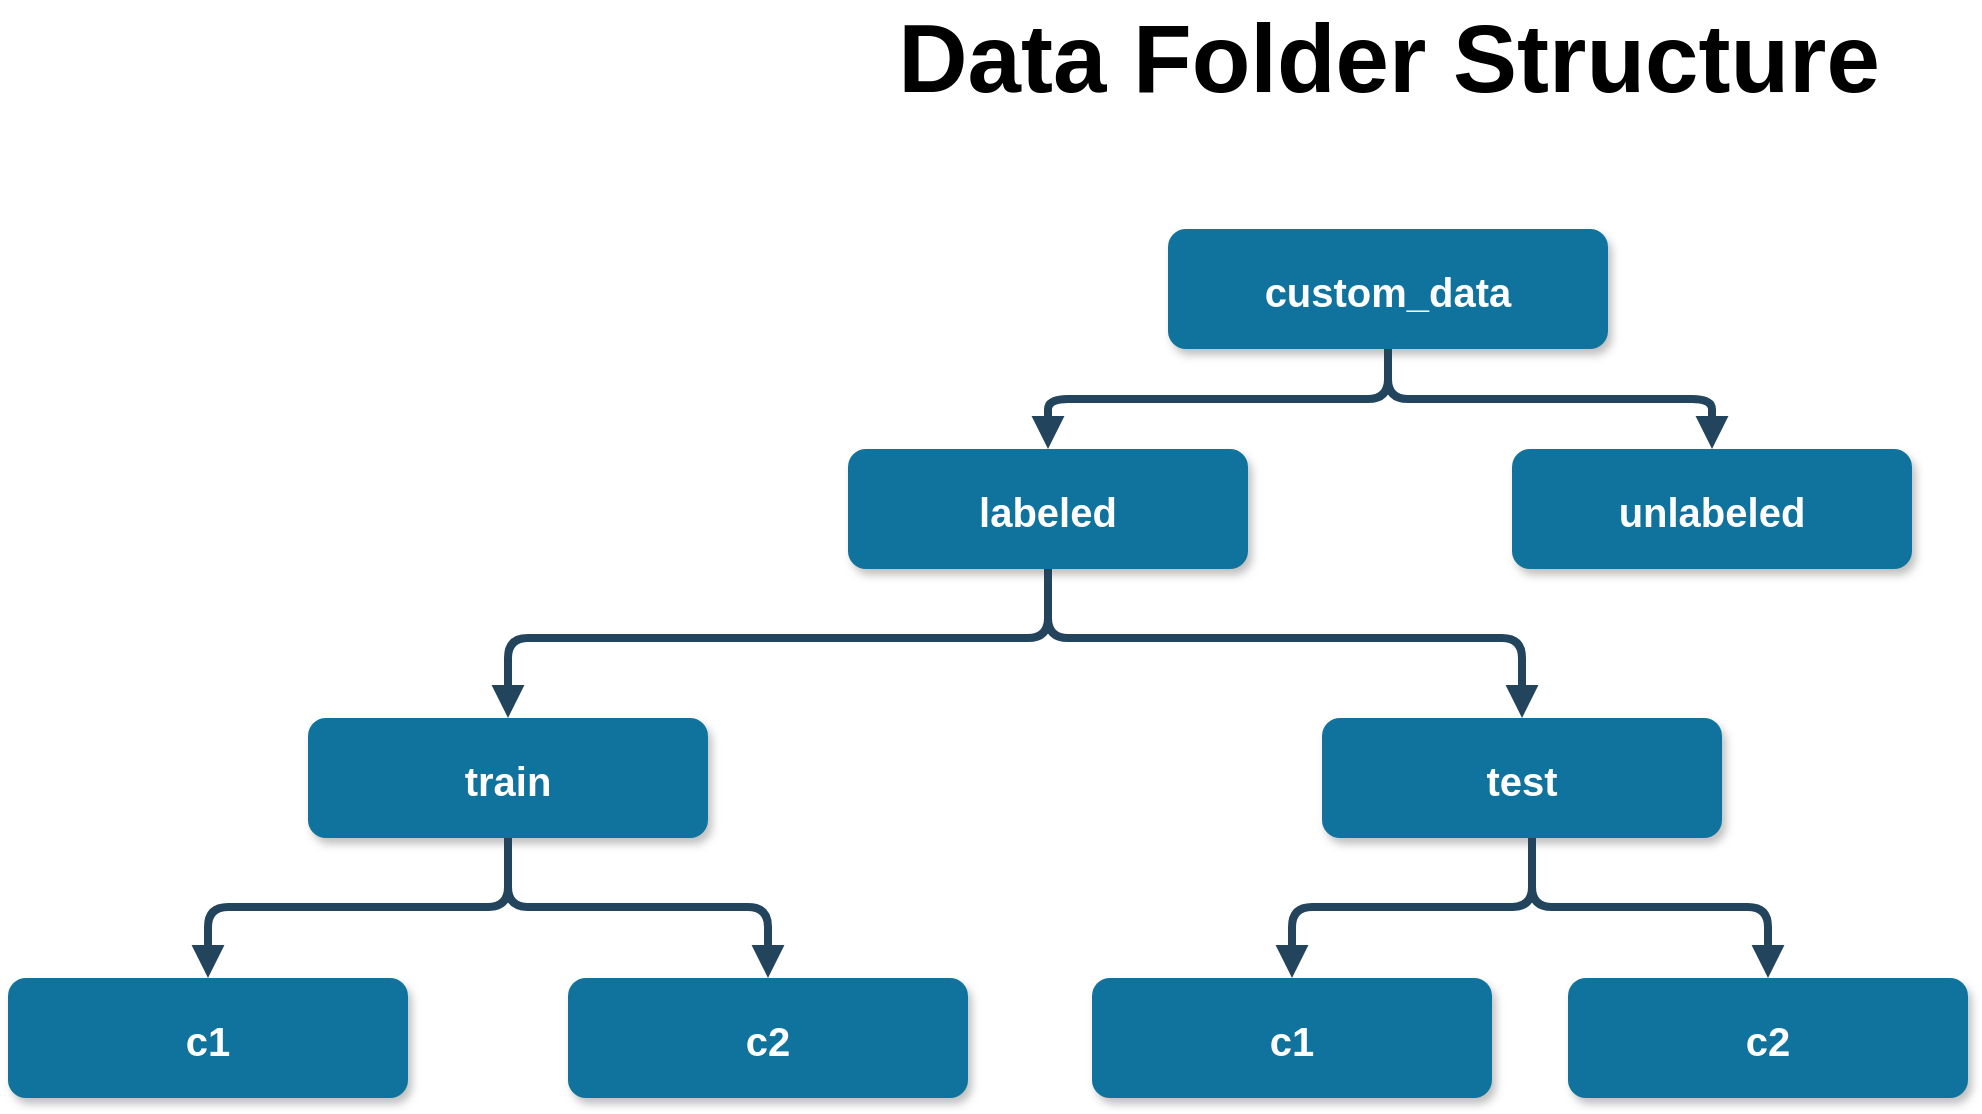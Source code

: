 <mxfile version="17.0.0" type="device"><diagram name="Page-1" id="97916047-d0de-89f5-080d-49f4d83e522f"><mxGraphModel dx="1422" dy="798" grid="1" gridSize="10" guides="1" tooltips="1" connect="1" arrows="1" fold="1" page="1" pageScale="1.5" pageWidth="1169" pageHeight="827" background="none" math="0" shadow="0"><root><mxCell id="0"/><mxCell id="1" parent="0"/><mxCell id="3" value="custom_data" style="rounded=1;fillColor=#10739E;strokeColor=none;shadow=1;gradientColor=none;fontStyle=1;fontColor=#FFFFFF;fontSize=20;" parent="1" vertex="1"><mxGeometry x="700" y="345.5" width="220" height="60" as="geometry"/></mxCell><mxCell id="5" value="labeled" style="rounded=1;fillColor=#10739E;strokeColor=none;shadow=1;gradientColor=none;fontStyle=1;fontColor=#FFFFFF;fontSize=20;" parent="1" vertex="1"><mxGeometry x="540" y="455.5" width="200" height="60" as="geometry"/></mxCell><mxCell id="6" value="unlabeled" style="rounded=1;fillColor=#10739E;strokeColor=none;shadow=1;gradientColor=none;fontStyle=1;fontColor=#FFFFFF;fontSize=20;" parent="1" vertex="1"><mxGeometry x="872" y="455.5" width="200" height="60" as="geometry"/></mxCell><mxCell id="10" value="train" style="rounded=1;fillColor=#10739E;strokeColor=none;shadow=1;gradientColor=none;fontStyle=1;fontColor=#FFFFFF;fontSize=20;" parent="1" vertex="1"><mxGeometry x="270" y="590" width="200" height="60" as="geometry"/></mxCell><mxCell id="13" value="test" style="rounded=1;fillColor=#10739E;strokeColor=none;shadow=1;gradientColor=none;fontStyle=1;fontColor=#FFFFFF;fontSize=20;" parent="1" vertex="1"><mxGeometry x="777" y="590" width="200" height="60" as="geometry"/></mxCell><mxCell id="30" value="" style="edgeStyle=elbowEdgeStyle;elbow=vertical;strokeWidth=4;endArrow=block;endFill=1;fontStyle=1;strokeColor=#23445D;" parent="1" source="3" target="5" edge="1"><mxGeometry x="22" y="165.5" width="100" height="100" as="geometry"><mxPoint x="22" y="265.5" as="sourcePoint"/><mxPoint x="122" y="165.5" as="targetPoint"/></mxGeometry></mxCell><mxCell id="32" value="" style="edgeStyle=elbowEdgeStyle;elbow=vertical;strokeWidth=4;endArrow=block;endFill=1;fontStyle=1;strokeColor=#23445D;" parent="1" source="3" target="6" edge="1"><mxGeometry x="22" y="165.5" width="100" height="100" as="geometry"><mxPoint x="22" y="265.5" as="sourcePoint"/><mxPoint x="122" y="165.5" as="targetPoint"/></mxGeometry></mxCell><mxCell id="9LJ292U-3jUAdTV8m1L1-61" value="" style="edgeStyle=elbowEdgeStyle;elbow=vertical;strokeWidth=4;endArrow=block;endFill=1;fontStyle=1;strokeColor=#23445D;entryX=0.5;entryY=0;entryDx=0;entryDy=0;exitX=0.5;exitY=1;exitDx=0;exitDy=0;" edge="1" parent="1" source="5" target="10"><mxGeometry x="-178" y="275.5" width="100" height="100" as="geometry"><mxPoint x="572" y="515.5" as="sourcePoint"/><mxPoint x="372" y="565.5" as="targetPoint"/><Array as="points"><mxPoint x="470" y="550"/></Array></mxGeometry></mxCell><mxCell id="9LJ292U-3jUAdTV8m1L1-63" value="" style="edgeStyle=elbowEdgeStyle;elbow=vertical;strokeWidth=4;endArrow=block;endFill=1;fontStyle=1;strokeColor=#23445D;entryX=0.5;entryY=0;entryDx=0;entryDy=0;exitX=0.5;exitY=1;exitDx=0;exitDy=0;" edge="1" parent="1" source="5" target="13"><mxGeometry x="-168" y="285.5" width="100" height="100" as="geometry"><mxPoint x="582" y="525.5" as="sourcePoint"/><mxPoint x="382" y="620" as="targetPoint"/><Array as="points"><mxPoint x="670" y="550"/></Array></mxGeometry></mxCell><mxCell id="9LJ292U-3jUAdTV8m1L1-66" value="" style="edgeStyle=elbowEdgeStyle;elbow=vertical;strokeWidth=4;endArrow=block;endFill=1;fontStyle=1;strokeColor=#23445D;entryX=0.5;entryY=0;entryDx=0;entryDy=0;" edge="1" parent="1" target="9LJ292U-3jUAdTV8m1L1-71"><mxGeometry x="-380" y="410" width="100" height="100" as="geometry"><mxPoint x="370" y="650" as="sourcePoint"/><mxPoint x="170" y="724.5" as="targetPoint"/><Array as="points"><mxPoint x="268" y="684.5"/></Array></mxGeometry></mxCell><mxCell id="9LJ292U-3jUAdTV8m1L1-67" value="" style="edgeStyle=elbowEdgeStyle;elbow=vertical;strokeWidth=4;endArrow=block;endFill=1;fontStyle=1;strokeColor=#23445D;entryX=0.5;entryY=0;entryDx=0;entryDy=0;exitX=0.5;exitY=1;exitDx=0;exitDy=0;" edge="1" parent="1" target="9LJ292U-3jUAdTV8m1L1-72"><mxGeometry x="-370" y="420" width="100" height="100" as="geometry"><mxPoint x="370" y="650" as="sourcePoint"/><mxPoint x="560" y="724.5" as="targetPoint"/><Array as="points"><mxPoint x="468" y="684.5"/></Array></mxGeometry></mxCell><mxCell id="9LJ292U-3jUAdTV8m1L1-69" value="" style="edgeStyle=elbowEdgeStyle;elbow=vertical;strokeWidth=4;endArrow=block;endFill=1;fontStyle=1;strokeColor=#23445D;entryX=0.5;entryY=0;entryDx=0;entryDy=0;" edge="1" parent="1" target="9LJ292U-3jUAdTV8m1L1-73"><mxGeometry x="132" y="410" width="100" height="100" as="geometry"><mxPoint x="882" y="650" as="sourcePoint"/><mxPoint x="682" y="724.5" as="targetPoint"/><Array as="points"><mxPoint x="780" y="684.5"/></Array></mxGeometry></mxCell><mxCell id="9LJ292U-3jUAdTV8m1L1-70" value="" style="edgeStyle=elbowEdgeStyle;elbow=vertical;strokeWidth=4;endArrow=block;endFill=1;fontStyle=1;strokeColor=#23445D;entryX=0.5;entryY=0;entryDx=0;entryDy=0;exitX=0.5;exitY=1;exitDx=0;exitDy=0;" edge="1" parent="1" target="9LJ292U-3jUAdTV8m1L1-74"><mxGeometry x="142" y="420" width="100" height="100" as="geometry"><mxPoint x="882" y="650" as="sourcePoint"/><mxPoint x="1072" y="724.5" as="targetPoint"/><Array as="points"><mxPoint x="980" y="684.5"/></Array></mxGeometry></mxCell><mxCell id="9LJ292U-3jUAdTV8m1L1-71" value="c1" style="rounded=1;fillColor=#10739E;strokeColor=none;shadow=1;gradientColor=none;fontStyle=1;fontColor=#FFFFFF;fontSize=20;" vertex="1" parent="1"><mxGeometry x="120" y="720" width="200" height="60" as="geometry"/></mxCell><mxCell id="9LJ292U-3jUAdTV8m1L1-72" value="c2" style="rounded=1;fillColor=#10739E;strokeColor=none;shadow=1;gradientColor=none;fontStyle=1;fontColor=#FFFFFF;fontSize=20;" vertex="1" parent="1"><mxGeometry x="400" y="720" width="200" height="60" as="geometry"/></mxCell><mxCell id="9LJ292U-3jUAdTV8m1L1-73" value="c1" style="rounded=1;fillColor=#10739E;strokeColor=none;shadow=1;gradientColor=none;fontStyle=1;fontColor=#FFFFFF;fontSize=20;" vertex="1" parent="1"><mxGeometry x="662" y="720" width="200" height="60" as="geometry"/></mxCell><mxCell id="9LJ292U-3jUAdTV8m1L1-74" value="c2" style="rounded=1;fillColor=#10739E;strokeColor=none;shadow=1;gradientColor=none;fontStyle=1;fontColor=#FFFFFF;fontSize=20;" vertex="1" parent="1"><mxGeometry x="900" y="720" width="200" height="60" as="geometry"/></mxCell><mxCell id="9LJ292U-3jUAdTV8m1L1-75" value="&lt;font style=&quot;font-size: 48px&quot;&gt;&lt;b&gt;Data Folder Structure&lt;br&gt;&lt;/b&gt;&lt;/font&gt;" style="text;html=1;resizable=0;autosize=1;align=center;verticalAlign=middle;points=[];fillColor=none;strokeColor=none;rounded=0;" vertex="1" parent="1"><mxGeometry x="555" y="245" width="510" height="30" as="geometry"/></mxCell></root></mxGraphModel></diagram></mxfile>